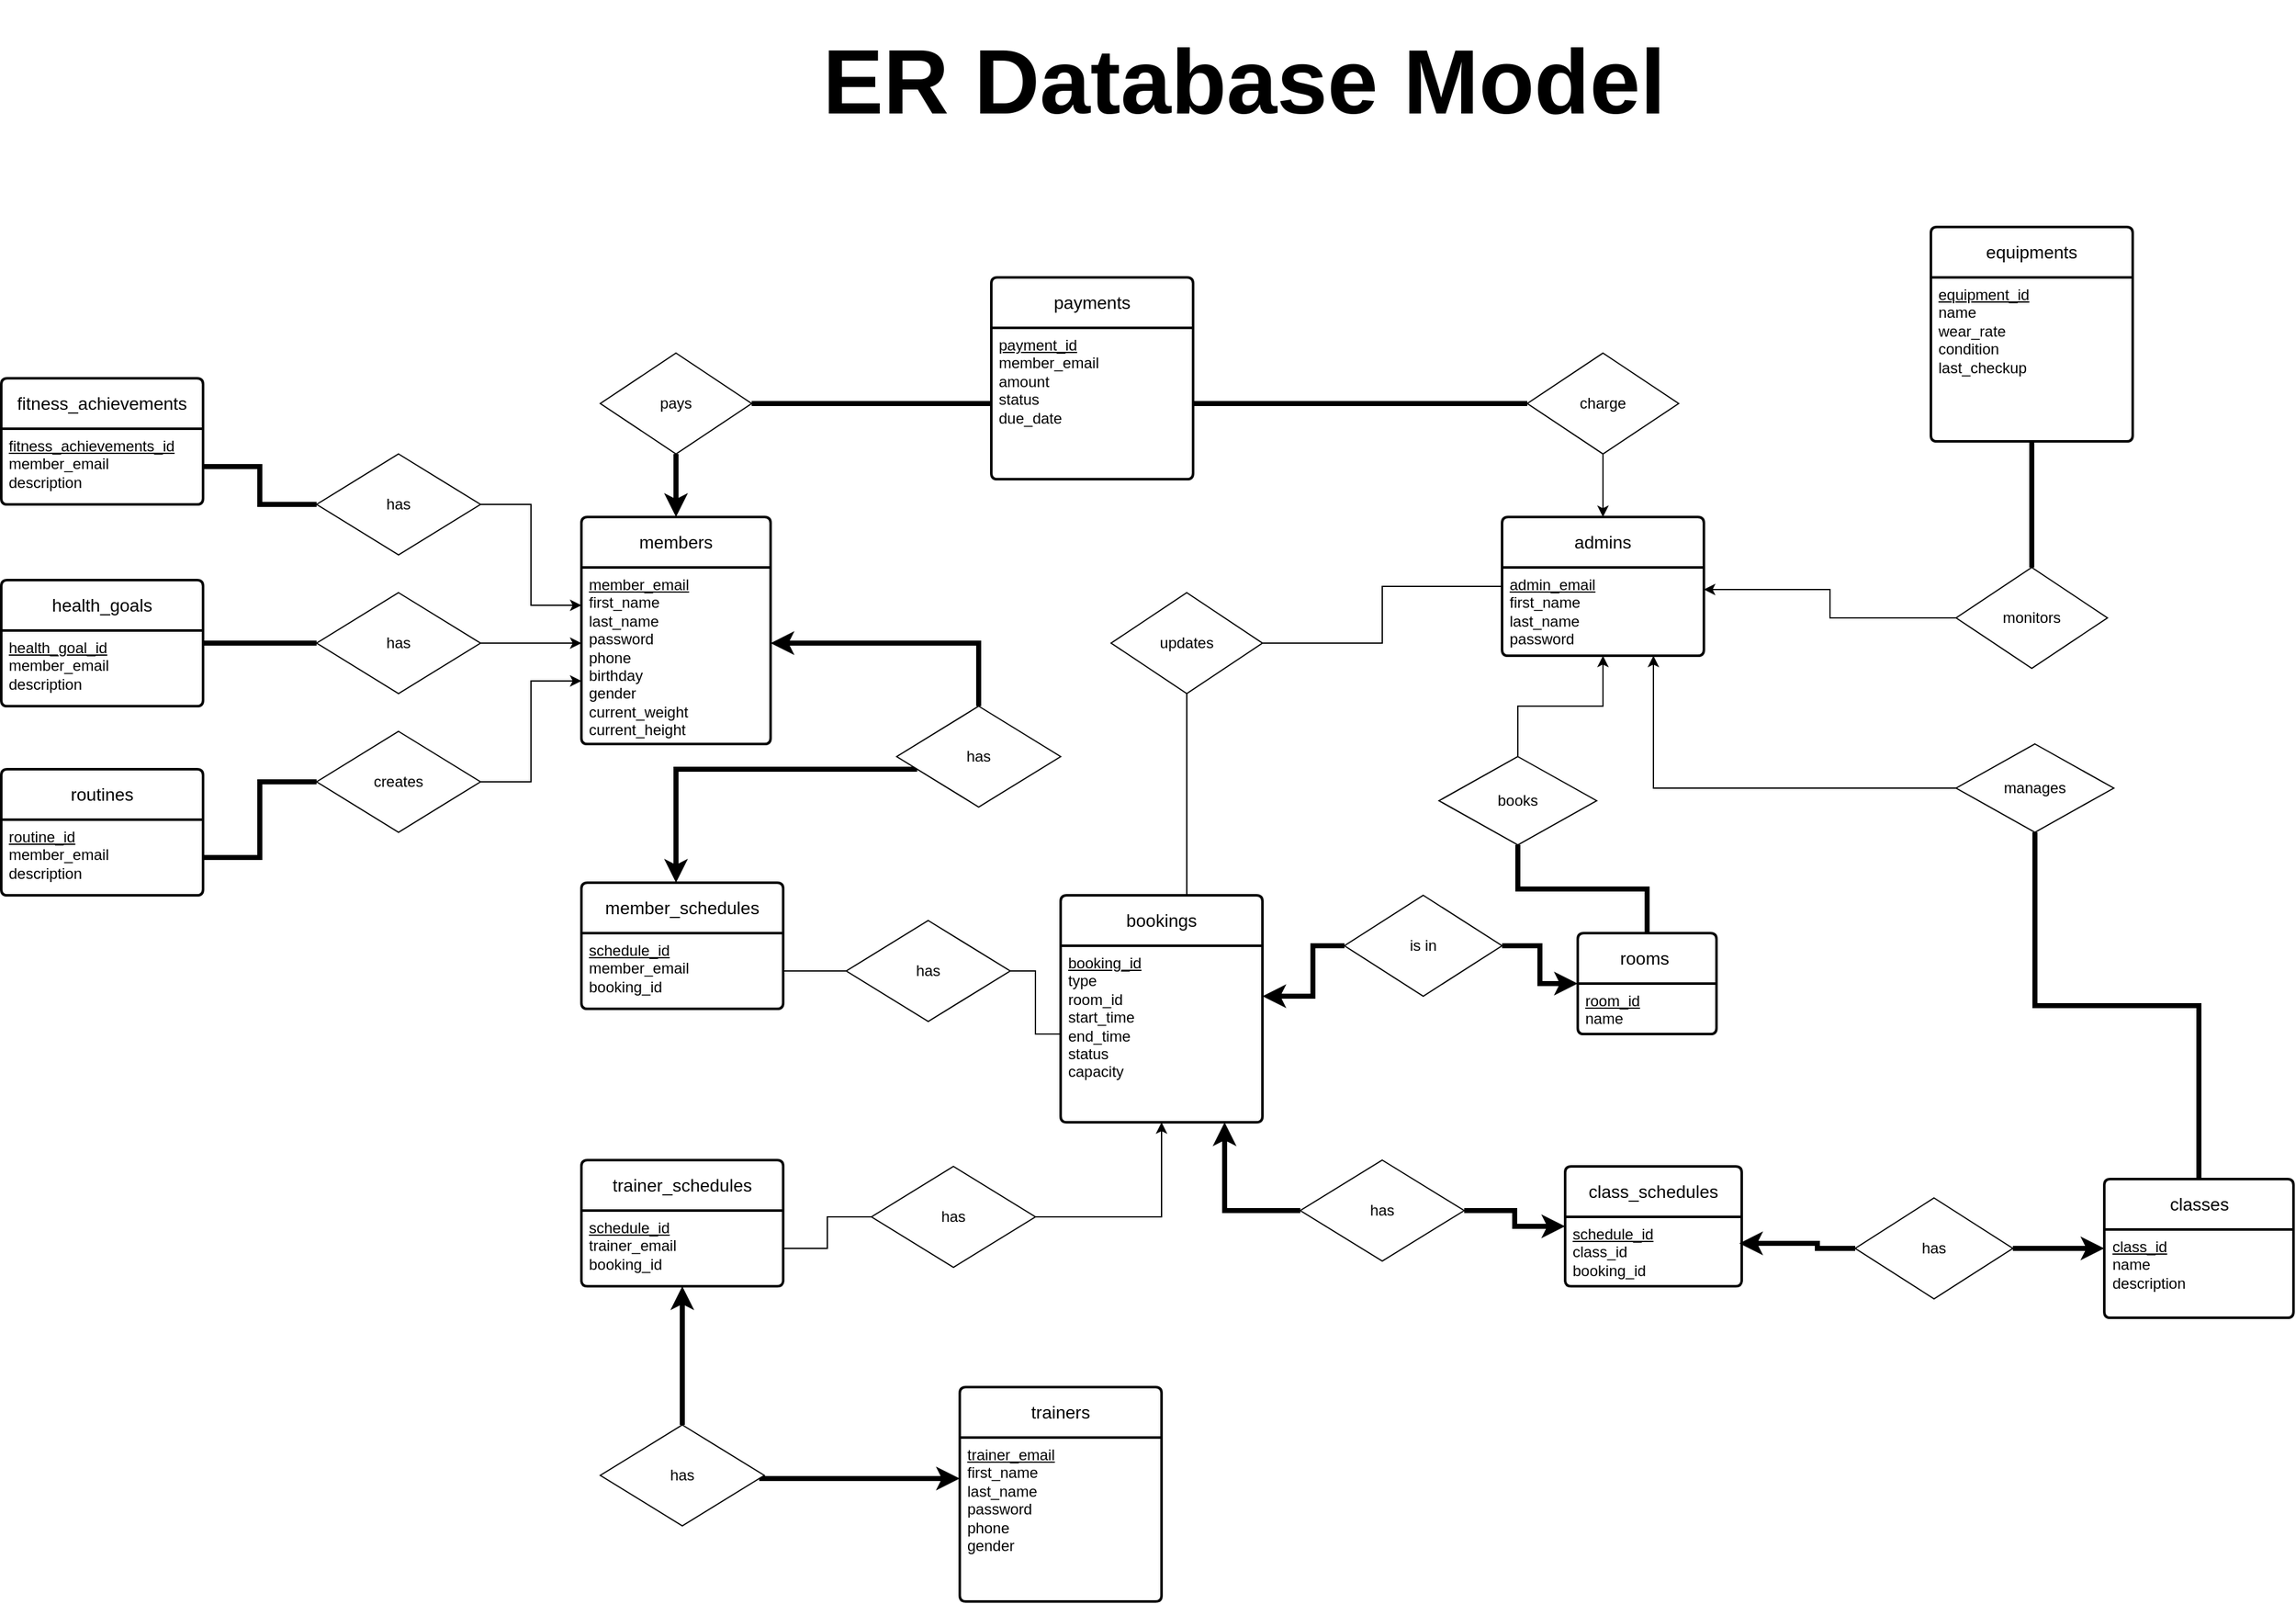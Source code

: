 <mxfile version="24.1.0" type="device" pages="2">
  <diagram name="uml" id="4G7bXzPP9IaNKN-uvetp">
    <mxGraphModel dx="3674" dy="1707" grid="1" gridSize="10" guides="1" tooltips="1" connect="1" arrows="1" fold="1" page="0" pageScale="1" pageWidth="827" pageHeight="1169" math="0" shadow="0">
      <root>
        <mxCell id="0" />
        <mxCell id="1" parent="0" />
        <mxCell id="kGv3nj2VXKhPonacH8l7-1" value="members" style="swimlane;childLayout=stackLayout;horizontal=1;startSize=40;horizontalStack=0;rounded=1;fontSize=14;fontStyle=0;strokeWidth=2;resizeParent=0;resizeLast=1;shadow=0;dashed=0;align=center;arcSize=4;whiteSpace=wrap;html=1;" parent="1" vertex="1">
          <mxGeometry x="-920" y="-50" width="150" height="180" as="geometry" />
        </mxCell>
        <mxCell id="kGv3nj2VXKhPonacH8l7-2" value="&lt;u&gt;member_email&lt;/u&gt;&lt;br&gt;&lt;div&gt;&lt;div&gt;&lt;div&gt;&lt;div&gt;&lt;/div&gt;&lt;/div&gt;&lt;/div&gt;&lt;div&gt;first_name&lt;/div&gt;&lt;div&gt;last_name&lt;/div&gt;&lt;div&gt;&lt;div&gt;password&lt;br&gt;&lt;div&gt;&lt;div&gt;&lt;span style=&quot;background-color: initial;&quot;&gt;phone&lt;/span&gt;&lt;br&gt;&lt;/div&gt;&lt;div&gt;birthday&lt;/div&gt;&lt;div&gt;gender&lt;/div&gt;&lt;div&gt;current_weight&lt;/div&gt;&lt;div&gt;current_height&lt;/div&gt;&lt;div&gt;&lt;br&gt;&lt;/div&gt;&lt;div&gt;&lt;br&gt;&lt;/div&gt;&lt;/div&gt;&lt;/div&gt;&lt;/div&gt;&lt;div&gt;&lt;br&gt;&lt;/div&gt;&lt;div&gt;&lt;br&gt;&lt;/div&gt;&lt;div&gt;&lt;br&gt;&lt;/div&gt;&lt;/div&gt;" style="align=left;strokeColor=none;fillColor=none;spacingLeft=4;fontSize=12;verticalAlign=top;resizable=0;rotatable=0;part=1;html=1;" parent="kGv3nj2VXKhPonacH8l7-1" vertex="1">
          <mxGeometry y="40" width="150" height="120" as="geometry" />
        </mxCell>
        <mxCell id="OYMvCbrC9KAhCQ8MRdoG-51" value="&lt;div&gt;&lt;div&gt;&lt;div&gt;&lt;br&gt;&lt;/div&gt;&lt;/div&gt;&lt;/div&gt;" style="align=left;strokeColor=none;fillColor=none;spacingLeft=4;fontSize=12;verticalAlign=top;resizable=0;rotatable=0;part=1;html=1;" parent="kGv3nj2VXKhPonacH8l7-1" vertex="1">
          <mxGeometry y="160" width="150" height="20" as="geometry" />
        </mxCell>
        <mxCell id="OYMvCbrC9KAhCQ8MRdoG-3" style="edgeStyle=orthogonalEdgeStyle;rounded=0;orthogonalLoop=1;jettySize=auto;html=1;exitX=0.5;exitY=1;exitDx=0;exitDy=0;" parent="kGv3nj2VXKhPonacH8l7-1" source="kGv3nj2VXKhPonacH8l7-2" target="kGv3nj2VXKhPonacH8l7-2" edge="1">
          <mxGeometry relative="1" as="geometry" />
        </mxCell>
        <mxCell id="OYMvCbrC9KAhCQ8MRdoG-1" value="trainers" style="swimlane;childLayout=stackLayout;horizontal=1;startSize=40;horizontalStack=0;rounded=1;fontSize=14;fontStyle=0;strokeWidth=2;resizeParent=0;resizeLast=1;shadow=0;align=center;arcSize=4;whiteSpace=wrap;html=1;" parent="1" vertex="1">
          <mxGeometry x="-620" y="640" width="160" height="170" as="geometry" />
        </mxCell>
        <mxCell id="OYMvCbrC9KAhCQ8MRdoG-2" value="&lt;div&gt;&lt;div&gt;&lt;u&gt;trainer_email&lt;/u&gt;&lt;/div&gt;&lt;div&gt;first_name&lt;/div&gt;&lt;div&gt;last_name&lt;/div&gt;&lt;div&gt;password&lt;/div&gt;&lt;div&gt;phone&lt;/div&gt;&lt;div&gt;gender&lt;/div&gt;&lt;div&gt;&lt;br&gt;&lt;/div&gt;&lt;div&gt;&lt;br&gt;&lt;/div&gt;&lt;/div&gt;" style="align=left;strokeColor=none;fillColor=none;spacingLeft=4;fontSize=12;verticalAlign=top;resizable=0;rotatable=0;part=1;html=1;" parent="OYMvCbrC9KAhCQ8MRdoG-1" vertex="1">
          <mxGeometry y="40" width="160" height="130" as="geometry" />
        </mxCell>
        <mxCell id="OYMvCbrC9KAhCQ8MRdoG-5" value="admins" style="swimlane;childLayout=stackLayout;horizontal=1;startSize=40;horizontalStack=0;rounded=1;fontSize=14;fontStyle=0;strokeWidth=2;resizeParent=0;resizeLast=1;shadow=0;dashed=0;align=center;arcSize=4;whiteSpace=wrap;html=1;" parent="1" vertex="1">
          <mxGeometry x="-190" y="-50" width="160" height="110" as="geometry" />
        </mxCell>
        <mxCell id="OYMvCbrC9KAhCQ8MRdoG-6" value="&lt;u&gt;admin_email&lt;/u&gt;&lt;br&gt;&lt;div&gt;&lt;div&gt;first_name&lt;/div&gt;&lt;div&gt;last_name&lt;/div&gt;&lt;div&gt;password&lt;/div&gt;&lt;div&gt;&lt;br&gt;&lt;/div&gt;&lt;div&gt;&lt;br&gt;&lt;/div&gt;&lt;div&gt;&lt;br&gt;&lt;/div&gt;&lt;div&gt;&lt;br&gt;&lt;/div&gt;&lt;/div&gt;" style="align=left;strokeColor=none;fillColor=none;spacingLeft=4;fontSize=12;verticalAlign=top;resizable=0;rotatable=0;part=1;html=1;" parent="OYMvCbrC9KAhCQ8MRdoG-5" vertex="1">
          <mxGeometry y="40" width="160" height="70" as="geometry" />
        </mxCell>
        <mxCell id="OYMvCbrC9KAhCQ8MRdoG-7" value="health_goals" style="swimlane;childLayout=stackLayout;horizontal=1;startSize=40;horizontalStack=0;rounded=1;fontSize=14;fontStyle=0;strokeWidth=2;resizeParent=0;resizeLast=1;shadow=0;dashed=0;align=center;arcSize=4;whiteSpace=wrap;html=1;" parent="1" vertex="1">
          <mxGeometry x="-1380" width="160" height="100" as="geometry" />
        </mxCell>
        <mxCell id="OYMvCbrC9KAhCQ8MRdoG-8" value="&lt;div&gt;&lt;u&gt;health_goal_id&lt;/u&gt;&lt;/div&gt;&lt;div&gt;member_email&lt;/div&gt;&lt;div&gt;&lt;span style=&quot;background-color: initial;&quot;&gt;description&lt;/span&gt;&lt;/div&gt;&lt;div&gt;&lt;br&gt;&lt;/div&gt;" style="align=left;strokeColor=none;fillColor=none;spacingLeft=4;fontSize=12;verticalAlign=top;resizable=0;rotatable=0;part=1;html=1;" parent="OYMvCbrC9KAhCQ8MRdoG-7" vertex="1">
          <mxGeometry y="40" width="160" height="60" as="geometry" />
        </mxCell>
        <mxCell id="OYMvCbrC9KAhCQ8MRdoG-9" style="edgeStyle=orthogonalEdgeStyle;rounded=0;orthogonalLoop=1;jettySize=auto;html=1;exitX=0.5;exitY=1;exitDx=0;exitDy=0;" parent="OYMvCbrC9KAhCQ8MRdoG-7" source="OYMvCbrC9KAhCQ8MRdoG-8" target="OYMvCbrC9KAhCQ8MRdoG-8" edge="1">
          <mxGeometry relative="1" as="geometry" />
        </mxCell>
        <mxCell id="OYMvCbrC9KAhCQ8MRdoG-13" value="member_schedules" style="swimlane;childLayout=stackLayout;horizontal=1;startSize=40;horizontalStack=0;rounded=1;fontSize=14;fontStyle=0;strokeWidth=2;resizeParent=0;resizeLast=1;shadow=0;dashed=0;align=center;arcSize=4;whiteSpace=wrap;html=1;" parent="1" vertex="1">
          <mxGeometry x="-920" y="240" width="160" height="100" as="geometry" />
        </mxCell>
        <mxCell id="OYMvCbrC9KAhCQ8MRdoG-14" value="&lt;u&gt;schedule_id&lt;/u&gt;&lt;div&gt;member_email&lt;br&gt;&lt;div&gt;booking_id&lt;/div&gt;&lt;div&gt;&lt;u&gt;&lt;br&gt;&lt;/u&gt;&lt;/div&gt;&lt;div&gt;&lt;u&gt;&lt;br&gt;&lt;/u&gt;&lt;/div&gt;&lt;/div&gt;" style="align=left;strokeColor=none;fillColor=none;spacingLeft=4;fontSize=12;verticalAlign=top;resizable=0;rotatable=0;part=1;html=1;" parent="OYMvCbrC9KAhCQ8MRdoG-13" vertex="1">
          <mxGeometry y="40" width="160" height="60" as="geometry" />
        </mxCell>
        <mxCell id="OYMvCbrC9KAhCQ8MRdoG-15" style="edgeStyle=orthogonalEdgeStyle;rounded=0;orthogonalLoop=1;jettySize=auto;html=1;exitX=0.5;exitY=1;exitDx=0;exitDy=0;" parent="OYMvCbrC9KAhCQ8MRdoG-13" source="OYMvCbrC9KAhCQ8MRdoG-14" target="OYMvCbrC9KAhCQ8MRdoG-14" edge="1">
          <mxGeometry relative="1" as="geometry" />
        </mxCell>
        <mxCell id="OYMvCbrC9KAhCQ8MRdoG-20" value="classes" style="swimlane;childLayout=stackLayout;horizontal=1;startSize=40;horizontalStack=0;rounded=1;fontSize=14;fontStyle=0;strokeWidth=2;resizeParent=0;resizeLast=1;shadow=0;dashed=0;align=center;arcSize=4;whiteSpace=wrap;html=1;" parent="1" vertex="1">
          <mxGeometry x="287.5" y="475" width="150" height="110" as="geometry" />
        </mxCell>
        <mxCell id="OYMvCbrC9KAhCQ8MRdoG-21" value="&lt;div&gt;&lt;u&gt;class_id&lt;/u&gt;&lt;/div&gt;&lt;div&gt;name&lt;/div&gt;&lt;div&gt;description&lt;/div&gt;" style="align=left;strokeColor=none;fillColor=none;spacingLeft=4;fontSize=12;verticalAlign=top;resizable=0;rotatable=0;part=1;html=1;" parent="OYMvCbrC9KAhCQ8MRdoG-20" vertex="1">
          <mxGeometry y="40" width="150" height="70" as="geometry" />
        </mxCell>
        <mxCell id="OYMvCbrC9KAhCQ8MRdoG-22" style="edgeStyle=orthogonalEdgeStyle;rounded=0;orthogonalLoop=1;jettySize=auto;html=1;exitX=0.5;exitY=1;exitDx=0;exitDy=0;" parent="OYMvCbrC9KAhCQ8MRdoG-20" source="OYMvCbrC9KAhCQ8MRdoG-21" target="OYMvCbrC9KAhCQ8MRdoG-21" edge="1">
          <mxGeometry relative="1" as="geometry" />
        </mxCell>
        <mxCell id="OYMvCbrC9KAhCQ8MRdoG-155" style="edgeStyle=orthogonalEdgeStyle;rounded=0;orthogonalLoop=1;jettySize=auto;html=1;entryX=0.5;entryY=1;entryDx=0;entryDy=0;endArrow=none;endFill=0;" parent="1" source="MQTg_DrrZjfdQlE8PDyM-27" target="OYMvCbrC9KAhCQ8MRdoG-66" edge="1">
          <mxGeometry relative="1" as="geometry">
            <mxPoint x="-490" y="430" as="sourcePoint" />
            <Array as="points">
              <mxPoint x="-490" y="320" />
              <mxPoint x="-420" y="320" />
            </Array>
          </mxGeometry>
        </mxCell>
        <mxCell id="OYMvCbrC9KAhCQ8MRdoG-55" value="equipments" style="swimlane;childLayout=stackLayout;horizontal=1;startSize=40;horizontalStack=0;rounded=1;fontSize=14;fontStyle=0;strokeWidth=2;resizeParent=0;resizeLast=1;shadow=0;dashed=0;align=center;arcSize=4;whiteSpace=wrap;html=1;" parent="1" vertex="1">
          <mxGeometry x="150" y="-280" width="160" height="170" as="geometry" />
        </mxCell>
        <mxCell id="OYMvCbrC9KAhCQ8MRdoG-56" value="&lt;div&gt;&lt;div&gt;&lt;u&gt;equipment_id&lt;/u&gt;&lt;/div&gt;&lt;/div&gt;&lt;div&gt;name&lt;/div&gt;&lt;div&gt;wear_rate&lt;/div&gt;&lt;div&gt;condition&lt;/div&gt;&lt;div&gt;last_checkup&amp;nbsp;&lt;/div&gt;" style="align=left;strokeColor=none;fillColor=none;spacingLeft=4;fontSize=12;verticalAlign=top;resizable=0;rotatable=0;part=1;html=1;" parent="OYMvCbrC9KAhCQ8MRdoG-55" vertex="1">
          <mxGeometry y="40" width="160" height="130" as="geometry" />
        </mxCell>
        <mxCell id="OYMvCbrC9KAhCQ8MRdoG-157" style="edgeStyle=orthogonalEdgeStyle;rounded=0;orthogonalLoop=1;jettySize=auto;html=1;strokeWidth=1;endArrow=none;endFill=0;" parent="1" source="OYMvCbrC9KAhCQ8MRdoG-66" target="OYMvCbrC9KAhCQ8MRdoG-5" edge="1">
          <mxGeometry relative="1" as="geometry">
            <Array as="points" />
          </mxGeometry>
        </mxCell>
        <mxCell id="OYMvCbrC9KAhCQ8MRdoG-66" value="updates" style="rhombus;whiteSpace=wrap;html=1;" parent="1" vertex="1">
          <mxGeometry x="-500" y="10" width="120" height="80" as="geometry" />
        </mxCell>
        <mxCell id="OYMvCbrC9KAhCQ8MRdoG-72" value="payments" style="swimlane;childLayout=stackLayout;horizontal=1;startSize=40;horizontalStack=0;rounded=1;fontSize=14;fontStyle=0;strokeWidth=2;resizeParent=0;resizeLast=1;shadow=0;dashed=0;align=center;arcSize=4;whiteSpace=wrap;html=1;" parent="1" vertex="1">
          <mxGeometry x="-595" y="-240" width="160" height="160" as="geometry" />
        </mxCell>
        <mxCell id="OYMvCbrC9KAhCQ8MRdoG-73" value="&lt;div&gt;&lt;u&gt;payment_id&lt;/u&gt;&lt;/div&gt;member_email&lt;br&gt;&lt;div&gt;amount&lt;/div&gt;&lt;div&gt;status&lt;/div&gt;&lt;div&gt;due_date&lt;/div&gt;" style="align=left;strokeColor=none;fillColor=none;spacingLeft=4;fontSize=12;verticalAlign=top;resizable=0;rotatable=0;part=1;html=1;" parent="OYMvCbrC9KAhCQ8MRdoG-72" vertex="1">
          <mxGeometry y="40" width="160" height="120" as="geometry" />
        </mxCell>
        <mxCell id="OYMvCbrC9KAhCQ8MRdoG-74" style="edgeStyle=orthogonalEdgeStyle;rounded=0;orthogonalLoop=1;jettySize=auto;html=1;exitX=0.5;exitY=1;exitDx=0;exitDy=0;" parent="OYMvCbrC9KAhCQ8MRdoG-72" source="OYMvCbrC9KAhCQ8MRdoG-73" target="OYMvCbrC9KAhCQ8MRdoG-73" edge="1">
          <mxGeometry relative="1" as="geometry" />
        </mxCell>
        <mxCell id="OYMvCbrC9KAhCQ8MRdoG-76" value="trainer_schedules" style="swimlane;childLayout=stackLayout;horizontal=1;startSize=40;horizontalStack=0;rounded=1;fontSize=14;fontStyle=0;strokeWidth=2;resizeParent=0;resizeLast=1;shadow=0;dashed=0;align=center;arcSize=4;whiteSpace=wrap;html=1;" parent="1" vertex="1">
          <mxGeometry x="-920" y="460" width="160" height="100" as="geometry" />
        </mxCell>
        <mxCell id="OYMvCbrC9KAhCQ8MRdoG-77" value="&lt;u&gt;schedule_id&lt;/u&gt;&lt;div&gt;trainer_email&lt;/div&gt;&lt;div&gt;booking_id&lt;/div&gt;" style="align=left;strokeColor=none;fillColor=none;spacingLeft=4;fontSize=12;verticalAlign=top;resizable=0;rotatable=0;part=1;html=1;" parent="OYMvCbrC9KAhCQ8MRdoG-76" vertex="1">
          <mxGeometry y="40" width="160" height="60" as="geometry" />
        </mxCell>
        <mxCell id="OYMvCbrC9KAhCQ8MRdoG-89" value="has" style="rhombus;whiteSpace=wrap;html=1;" parent="1" vertex="1">
          <mxGeometry x="90" y="490" width="125" height="80" as="geometry" />
        </mxCell>
        <mxCell id="OYMvCbrC9KAhCQ8MRdoG-131" style="edgeStyle=orthogonalEdgeStyle;rounded=0;orthogonalLoop=1;jettySize=auto;html=1;entryX=0;entryY=0.5;entryDx=0;entryDy=0;endArrow=none;endFill=0;strokeWidth=4;" parent="1" source="OYMvCbrC9KAhCQ8MRdoG-128" target="OYMvCbrC9KAhCQ8MRdoG-73" edge="1">
          <mxGeometry relative="1" as="geometry" />
        </mxCell>
        <mxCell id="4gA1SHfOzDyLT0qvK0J2-3" style="edgeStyle=orthogonalEdgeStyle;rounded=0;orthogonalLoop=1;jettySize=auto;html=1;entryX=0.5;entryY=0;entryDx=0;entryDy=0;strokeWidth=4;" edge="1" parent="1" source="OYMvCbrC9KAhCQ8MRdoG-128" target="kGv3nj2VXKhPonacH8l7-1">
          <mxGeometry relative="1" as="geometry" />
        </mxCell>
        <mxCell id="OYMvCbrC9KAhCQ8MRdoG-128" value="pays" style="rhombus;whiteSpace=wrap;html=1;" parent="1" vertex="1">
          <mxGeometry x="-905" y="-180" width="120" height="80" as="geometry" />
        </mxCell>
        <mxCell id="4gA1SHfOzDyLT0qvK0J2-4" style="edgeStyle=orthogonalEdgeStyle;rounded=0;orthogonalLoop=1;jettySize=auto;html=1;entryX=0.5;entryY=0;entryDx=0;entryDy=0;" edge="1" parent="1" source="OYMvCbrC9KAhCQ8MRdoG-132" target="OYMvCbrC9KAhCQ8MRdoG-5">
          <mxGeometry relative="1" as="geometry" />
        </mxCell>
        <mxCell id="OYMvCbrC9KAhCQ8MRdoG-132" value="charge" style="rhombus;whiteSpace=wrap;html=1;" parent="1" vertex="1">
          <mxGeometry x="-170" y="-180" width="120" height="80" as="geometry" />
        </mxCell>
        <mxCell id="OYMvCbrC9KAhCQ8MRdoG-133" style="edgeStyle=orthogonalEdgeStyle;rounded=0;orthogonalLoop=1;jettySize=auto;html=1;exitX=1;exitY=0.5;exitDx=0;exitDy=0;entryX=0;entryY=0.5;entryDx=0;entryDy=0;endArrow=none;endFill=0;strokeWidth=4;" parent="1" source="OYMvCbrC9KAhCQ8MRdoG-73" target="OYMvCbrC9KAhCQ8MRdoG-132" edge="1">
          <mxGeometry relative="1" as="geometry">
            <Array as="points">
              <mxPoint x="-250" y="-140" />
              <mxPoint x="-250" y="-140" />
            </Array>
          </mxGeometry>
        </mxCell>
        <mxCell id="OYMvCbrC9KAhCQ8MRdoG-138" style="edgeStyle=orthogonalEdgeStyle;rounded=0;orthogonalLoop=1;jettySize=auto;html=1;entryX=0.5;entryY=1;entryDx=0;entryDy=0;endArrow=none;endFill=0;strokeWidth=4;" parent="1" source="OYMvCbrC9KAhCQ8MRdoG-136" target="OYMvCbrC9KAhCQ8MRdoG-56" edge="1">
          <mxGeometry relative="1" as="geometry" />
        </mxCell>
        <mxCell id="4gA1SHfOzDyLT0qvK0J2-7" style="edgeStyle=orthogonalEdgeStyle;rounded=0;orthogonalLoop=1;jettySize=auto;html=1;exitX=0;exitY=0.5;exitDx=0;exitDy=0;entryX=1;entryY=0.25;entryDx=0;entryDy=0;" edge="1" parent="1" source="OYMvCbrC9KAhCQ8MRdoG-136" target="OYMvCbrC9KAhCQ8MRdoG-6">
          <mxGeometry relative="1" as="geometry" />
        </mxCell>
        <mxCell id="OYMvCbrC9KAhCQ8MRdoG-136" value="monitors" style="rhombus;whiteSpace=wrap;html=1;" parent="1" vertex="1">
          <mxGeometry x="170" y="-10" width="120" height="80" as="geometry" />
        </mxCell>
        <mxCell id="OYMvCbrC9KAhCQ8MRdoG-162" style="edgeStyle=orthogonalEdgeStyle;rounded=0;orthogonalLoop=1;jettySize=auto;html=1;entryX=0.5;entryY=0;entryDx=0;entryDy=0;endArrow=none;endFill=0;strokeWidth=4;" parent="1" source="OYMvCbrC9KAhCQ8MRdoG-160" target="OYMvCbrC9KAhCQ8MRdoG-20" edge="1">
          <mxGeometry relative="1" as="geometry" />
        </mxCell>
        <mxCell id="4gA1SHfOzDyLT0qvK0J2-6" style="edgeStyle=orthogonalEdgeStyle;rounded=0;orthogonalLoop=1;jettySize=auto;html=1;exitX=0;exitY=0.5;exitDx=0;exitDy=0;entryX=0.75;entryY=1;entryDx=0;entryDy=0;" edge="1" parent="1" source="OYMvCbrC9KAhCQ8MRdoG-160" target="OYMvCbrC9KAhCQ8MRdoG-6">
          <mxGeometry relative="1" as="geometry" />
        </mxCell>
        <mxCell id="OYMvCbrC9KAhCQ8MRdoG-160" value="manages" style="rhombus;whiteSpace=wrap;html=1;" parent="1" vertex="1">
          <mxGeometry x="170" y="130" width="125" height="70" as="geometry" />
        </mxCell>
        <mxCell id="OYMvCbrC9KAhCQ8MRdoG-164" style="edgeStyle=orthogonalEdgeStyle;rounded=0;orthogonalLoop=1;jettySize=auto;html=1;exitX=1;exitY=0.5;exitDx=0;exitDy=0;strokeWidth=4;" parent="1" source="OYMvCbrC9KAhCQ8MRdoG-89" target="OYMvCbrC9KAhCQ8MRdoG-20" edge="1">
          <mxGeometry relative="1" as="geometry">
            <Array as="points" />
          </mxGeometry>
        </mxCell>
        <mxCell id="VX4ggcvhtz2IHD30wVEg-1" style="edgeStyle=orthogonalEdgeStyle;rounded=0;orthogonalLoop=1;jettySize=auto;html=1;entryX=0;entryY=0.25;entryDx=0;entryDy=0;strokeWidth=4;" parent="1" source="OYMvCbrC9KAhCQ8MRdoG-165" target="OYMvCbrC9KAhCQ8MRdoG-2" edge="1">
          <mxGeometry relative="1" as="geometry">
            <Array as="points">
              <mxPoint x="-697" y="713" />
            </Array>
          </mxGeometry>
        </mxCell>
        <mxCell id="OYMvCbrC9KAhCQ8MRdoG-165" value="has" style="rhombus;whiteSpace=wrap;html=1;" parent="1" vertex="1">
          <mxGeometry x="-905" y="670" width="130" height="80" as="geometry" />
        </mxCell>
        <mxCell id="OYMvCbrC9KAhCQ8MRdoG-168" style="edgeStyle=orthogonalEdgeStyle;rounded=0;orthogonalLoop=1;jettySize=auto;html=1;strokeWidth=4;" parent="1" source="OYMvCbrC9KAhCQ8MRdoG-165" target="OYMvCbrC9KAhCQ8MRdoG-76" edge="1">
          <mxGeometry relative="1" as="geometry" />
        </mxCell>
        <mxCell id="OYMvCbrC9KAhCQ8MRdoG-172" style="edgeStyle=orthogonalEdgeStyle;rounded=0;orthogonalLoop=1;jettySize=auto;html=1;strokeWidth=4;" parent="1" source="OYMvCbrC9KAhCQ8MRdoG-171" target="kGv3nj2VXKhPonacH8l7-1" edge="1">
          <mxGeometry relative="1" as="geometry">
            <Array as="points">
              <mxPoint x="-740" y="50" />
              <mxPoint x="-740" y="50" />
            </Array>
          </mxGeometry>
        </mxCell>
        <mxCell id="OYMvCbrC9KAhCQ8MRdoG-173" style="edgeStyle=orthogonalEdgeStyle;rounded=0;orthogonalLoop=1;jettySize=auto;html=1;strokeWidth=4;" parent="1" source="OYMvCbrC9KAhCQ8MRdoG-171" target="OYMvCbrC9KAhCQ8MRdoG-13" edge="1">
          <mxGeometry relative="1" as="geometry">
            <Array as="points">
              <mxPoint x="-845" y="150" />
            </Array>
          </mxGeometry>
        </mxCell>
        <mxCell id="OYMvCbrC9KAhCQ8MRdoG-171" value="has" style="rhombus;whiteSpace=wrap;html=1;" parent="1" vertex="1">
          <mxGeometry x="-670" y="100" width="130" height="80" as="geometry" />
        </mxCell>
        <mxCell id="OYMvCbrC9KAhCQ8MRdoG-183" style="edgeStyle=orthogonalEdgeStyle;rounded=0;orthogonalLoop=1;jettySize=auto;html=1;entryX=0;entryY=0.5;entryDx=0;entryDy=0;strokeWidth=1;endArrow=classic;endFill=1;" parent="1" source="OYMvCbrC9KAhCQ8MRdoG-182" target="kGv3nj2VXKhPonacH8l7-2" edge="1">
          <mxGeometry relative="1" as="geometry" />
        </mxCell>
        <mxCell id="OYMvCbrC9KAhCQ8MRdoG-185" style="edgeStyle=orthogonalEdgeStyle;rounded=0;orthogonalLoop=1;jettySize=auto;html=1;entryX=1;entryY=0.5;entryDx=0;entryDy=0;strokeWidth=4;endArrow=none;endFill=0;" parent="1" source="OYMvCbrC9KAhCQ8MRdoG-182" target="OYMvCbrC9KAhCQ8MRdoG-7" edge="1">
          <mxGeometry relative="1" as="geometry" />
        </mxCell>
        <mxCell id="OYMvCbrC9KAhCQ8MRdoG-182" value="has" style="rhombus;whiteSpace=wrap;html=1;" parent="1" vertex="1">
          <mxGeometry x="-1130" y="10" width="130" height="80" as="geometry" />
        </mxCell>
        <mxCell id="OYMvCbrC9KAhCQ8MRdoG-186" value="routines" style="swimlane;childLayout=stackLayout;horizontal=1;startSize=40;horizontalStack=0;rounded=1;fontSize=14;fontStyle=0;strokeWidth=2;resizeParent=0;resizeLast=1;shadow=0;dashed=0;align=center;arcSize=4;whiteSpace=wrap;html=1;" parent="1" vertex="1">
          <mxGeometry x="-1380" y="150" width="160" height="100" as="geometry" />
        </mxCell>
        <mxCell id="OYMvCbrC9KAhCQ8MRdoG-187" value="&lt;div&gt;&lt;u&gt;routine_id&lt;/u&gt;&lt;/div&gt;&lt;div&gt;member_email&lt;span style=&quot;background-color: initial;&quot;&gt;&lt;br&gt;&lt;/span&gt;&lt;/div&gt;&lt;div&gt;&lt;span style=&quot;background-color: initial;&quot;&gt;description&lt;/span&gt;&lt;br&gt;&lt;/div&gt;" style="align=left;strokeColor=none;fillColor=none;spacingLeft=4;fontSize=12;verticalAlign=top;resizable=0;rotatable=0;part=1;html=1;" parent="OYMvCbrC9KAhCQ8MRdoG-186" vertex="1">
          <mxGeometry y="40" width="160" height="60" as="geometry" />
        </mxCell>
        <mxCell id="OYMvCbrC9KAhCQ8MRdoG-188" style="edgeStyle=orthogonalEdgeStyle;rounded=0;orthogonalLoop=1;jettySize=auto;html=1;exitX=0.5;exitY=1;exitDx=0;exitDy=0;" parent="OYMvCbrC9KAhCQ8MRdoG-186" source="OYMvCbrC9KAhCQ8MRdoG-187" target="OYMvCbrC9KAhCQ8MRdoG-187" edge="1">
          <mxGeometry relative="1" as="geometry" />
        </mxCell>
        <mxCell id="OYMvCbrC9KAhCQ8MRdoG-191" style="edgeStyle=orthogonalEdgeStyle;rounded=0;orthogonalLoop=1;jettySize=auto;html=1;exitX=0;exitY=0.5;exitDx=0;exitDy=0;entryX=1;entryY=0.5;entryDx=0;entryDy=0;strokeWidth=4;endArrow=none;endFill=0;" parent="1" source="OYMvCbrC9KAhCQ8MRdoG-189" target="OYMvCbrC9KAhCQ8MRdoG-187" edge="1">
          <mxGeometry relative="1" as="geometry" />
        </mxCell>
        <mxCell id="uuetonhY4dfNizBhoSQc-10" style="edgeStyle=orthogonalEdgeStyle;rounded=0;orthogonalLoop=1;jettySize=auto;html=1;exitX=1;exitY=0.5;exitDx=0;exitDy=0;entryX=0;entryY=0.75;entryDx=0;entryDy=0;" edge="1" parent="1" source="OYMvCbrC9KAhCQ8MRdoG-189" target="kGv3nj2VXKhPonacH8l7-2">
          <mxGeometry relative="1" as="geometry" />
        </mxCell>
        <mxCell id="OYMvCbrC9KAhCQ8MRdoG-189" value="creates" style="rhombus;whiteSpace=wrap;html=1;" parent="1" vertex="1">
          <mxGeometry x="-1130" y="120" width="130" height="80" as="geometry" />
        </mxCell>
        <mxCell id="VX4ggcvhtz2IHD30wVEg-6" value="rooms&amp;nbsp;" style="swimlane;childLayout=stackLayout;horizontal=1;startSize=40;horizontalStack=0;rounded=1;fontSize=14;fontStyle=0;strokeWidth=2;resizeParent=0;resizeLast=1;shadow=0;dashed=0;align=center;arcSize=4;whiteSpace=wrap;html=1;" parent="1" vertex="1">
          <mxGeometry x="-130" y="280" width="110" height="80" as="geometry" />
        </mxCell>
        <mxCell id="VX4ggcvhtz2IHD30wVEg-7" value="&lt;div&gt;&lt;u&gt;room_id&lt;/u&gt;&lt;/div&gt;&lt;div&gt;name&lt;/div&gt;" style="align=left;strokeColor=none;fillColor=none;spacingLeft=4;fontSize=12;verticalAlign=top;resizable=0;rotatable=0;part=1;html=1;" parent="VX4ggcvhtz2IHD30wVEg-6" vertex="1">
          <mxGeometry y="40" width="110" height="40" as="geometry" />
        </mxCell>
        <mxCell id="VX4ggcvhtz2IHD30wVEg-8" style="edgeStyle=orthogonalEdgeStyle;rounded=0;orthogonalLoop=1;jettySize=auto;html=1;exitX=0.5;exitY=1;exitDx=0;exitDy=0;" parent="VX4ggcvhtz2IHD30wVEg-6" source="VX4ggcvhtz2IHD30wVEg-7" target="VX4ggcvhtz2IHD30wVEg-7" edge="1">
          <mxGeometry relative="1" as="geometry" />
        </mxCell>
        <mxCell id="VX4ggcvhtz2IHD30wVEg-13" style="edgeStyle=orthogonalEdgeStyle;rounded=0;orthogonalLoop=1;jettySize=auto;html=1;endArrow=none;endFill=0;strokeWidth=4;" parent="1" source="VX4ggcvhtz2IHD30wVEg-9" target="VX4ggcvhtz2IHD30wVEg-6" edge="1">
          <mxGeometry relative="1" as="geometry" />
        </mxCell>
        <mxCell id="4gA1SHfOzDyLT0qvK0J2-5" style="edgeStyle=orthogonalEdgeStyle;rounded=0;orthogonalLoop=1;jettySize=auto;html=1;exitX=0.5;exitY=0;exitDx=0;exitDy=0;entryX=0.5;entryY=1;entryDx=0;entryDy=0;" edge="1" parent="1" source="VX4ggcvhtz2IHD30wVEg-9" target="OYMvCbrC9KAhCQ8MRdoG-6">
          <mxGeometry relative="1" as="geometry" />
        </mxCell>
        <mxCell id="VX4ggcvhtz2IHD30wVEg-9" value="books" style="rhombus;whiteSpace=wrap;html=1;" parent="1" vertex="1">
          <mxGeometry x="-240" y="140" width="125" height="70" as="geometry" />
        </mxCell>
        <mxCell id="MQTg_DrrZjfdQlE8PDyM-27" value="bookings" style="swimlane;childLayout=stackLayout;horizontal=1;startSize=40;horizontalStack=0;rounded=1;fontSize=14;fontStyle=0;strokeWidth=2;resizeParent=0;resizeLast=1;shadow=0;dashed=0;align=center;arcSize=4;whiteSpace=wrap;html=1;" parent="1" vertex="1">
          <mxGeometry x="-540" y="250" width="160" height="180" as="geometry" />
        </mxCell>
        <mxCell id="MQTg_DrrZjfdQlE8PDyM-28" value="&lt;div&gt;&lt;u&gt;booking_id&lt;/u&gt;&lt;/div&gt;&lt;div&gt;type&lt;/div&gt;&lt;div&gt;room_id&lt;/div&gt;&lt;div&gt;start_time&lt;/div&gt;&lt;div&gt;end_time&lt;/div&gt;&lt;div&gt;&lt;span style=&quot;background-color: initial;&quot;&gt;status&lt;/span&gt;&lt;/div&gt;&lt;div&gt;capacity&lt;/div&gt;" style="align=left;strokeColor=none;fillColor=none;spacingLeft=4;fontSize=12;verticalAlign=top;resizable=0;rotatable=0;part=1;html=1;" parent="MQTg_DrrZjfdQlE8PDyM-27" vertex="1">
          <mxGeometry y="40" width="160" height="140" as="geometry" />
        </mxCell>
        <mxCell id="MQTg_DrrZjfdQlE8PDyM-29" style="edgeStyle=orthogonalEdgeStyle;rounded=0;orthogonalLoop=1;jettySize=auto;html=1;exitX=0.5;exitY=1;exitDx=0;exitDy=0;" parent="MQTg_DrrZjfdQlE8PDyM-27" source="MQTg_DrrZjfdQlE8PDyM-28" target="MQTg_DrrZjfdQlE8PDyM-28" edge="1">
          <mxGeometry relative="1" as="geometry" />
        </mxCell>
        <mxCell id="S9ZsBL9XNkuuEp8Thbzr-10" style="edgeStyle=orthogonalEdgeStyle;rounded=0;orthogonalLoop=1;jettySize=auto;html=1;strokeWidth=1;" parent="1" source="S9ZsBL9XNkuuEp8Thbzr-2" target="MQTg_DrrZjfdQlE8PDyM-27" edge="1">
          <mxGeometry relative="1" as="geometry" />
        </mxCell>
        <mxCell id="WRD90fRV6FW7m0vJ10Yf-1" style="edgeStyle=orthogonalEdgeStyle;rounded=0;orthogonalLoop=1;jettySize=auto;html=1;entryX=1;entryY=0.5;entryDx=0;entryDy=0;endArrow=none;endFill=0;" parent="1" source="S9ZsBL9XNkuuEp8Thbzr-2" target="OYMvCbrC9KAhCQ8MRdoG-77" edge="1">
          <mxGeometry relative="1" as="geometry" />
        </mxCell>
        <mxCell id="S9ZsBL9XNkuuEp8Thbzr-2" value="has" style="rhombus;whiteSpace=wrap;html=1;" parent="1" vertex="1">
          <mxGeometry x="-690" y="465" width="130" height="80" as="geometry" />
        </mxCell>
        <mxCell id="S9ZsBL9XNkuuEp8Thbzr-8" style="edgeStyle=orthogonalEdgeStyle;rounded=0;orthogonalLoop=1;jettySize=auto;html=1;endArrow=none;endFill=0;" parent="1" source="S9ZsBL9XNkuuEp8Thbzr-7" target="OYMvCbrC9KAhCQ8MRdoG-14" edge="1">
          <mxGeometry relative="1" as="geometry" />
        </mxCell>
        <mxCell id="S9ZsBL9XNkuuEp8Thbzr-9" style="edgeStyle=orthogonalEdgeStyle;rounded=0;orthogonalLoop=1;jettySize=auto;html=1;endArrow=none;endFill=0;" parent="1" source="S9ZsBL9XNkuuEp8Thbzr-7" target="MQTg_DrrZjfdQlE8PDyM-28" edge="1">
          <mxGeometry relative="1" as="geometry" />
        </mxCell>
        <mxCell id="S9ZsBL9XNkuuEp8Thbzr-7" value="has" style="rhombus;whiteSpace=wrap;html=1;" parent="1" vertex="1">
          <mxGeometry x="-710" y="270" width="130" height="80" as="geometry" />
        </mxCell>
        <mxCell id="S9ZsBL9XNkuuEp8Thbzr-17" style="edgeStyle=orthogonalEdgeStyle;rounded=0;orthogonalLoop=1;jettySize=auto;html=1;strokeWidth=4;" parent="1" source="S9ZsBL9XNkuuEp8Thbzr-15" target="MQTg_DrrZjfdQlE8PDyM-28" edge="1">
          <mxGeometry relative="1" as="geometry">
            <Array as="points">
              <mxPoint x="-340" y="290" />
              <mxPoint x="-340" y="330" />
            </Array>
          </mxGeometry>
        </mxCell>
        <mxCell id="S9ZsBL9XNkuuEp8Thbzr-19" style="edgeStyle=orthogonalEdgeStyle;rounded=0;orthogonalLoop=1;jettySize=auto;html=1;strokeWidth=4;" parent="1" source="S9ZsBL9XNkuuEp8Thbzr-15" target="VX4ggcvhtz2IHD30wVEg-6" edge="1">
          <mxGeometry relative="1" as="geometry" />
        </mxCell>
        <mxCell id="S9ZsBL9XNkuuEp8Thbzr-15" value="is in" style="rhombus;whiteSpace=wrap;html=1;" parent="1" vertex="1">
          <mxGeometry x="-315" y="250" width="125" height="80" as="geometry" />
        </mxCell>
        <mxCell id="S9ZsBL9XNkuuEp8Thbzr-22" value="class_schedules" style="swimlane;childLayout=stackLayout;horizontal=1;startSize=40;horizontalStack=0;rounded=1;fontSize=14;fontStyle=0;strokeWidth=2;resizeParent=0;resizeLast=1;shadow=0;dashed=0;align=center;arcSize=4;whiteSpace=wrap;html=1;" parent="1" vertex="1">
          <mxGeometry x="-140" y="465" width="140" height="95" as="geometry" />
        </mxCell>
        <mxCell id="S9ZsBL9XNkuuEp8Thbzr-23" value="&lt;u&gt;schedule_id&lt;/u&gt;&lt;div&gt;class_id&lt;/div&gt;&lt;div&gt;booking_id&lt;/div&gt;" style="align=left;strokeColor=none;fillColor=none;spacingLeft=4;fontSize=12;verticalAlign=top;resizable=0;rotatable=0;part=1;html=1;" parent="S9ZsBL9XNkuuEp8Thbzr-22" vertex="1">
          <mxGeometry y="40" width="140" height="55" as="geometry" />
        </mxCell>
        <mxCell id="S9ZsBL9XNkuuEp8Thbzr-25" style="edgeStyle=orthogonalEdgeStyle;rounded=0;orthogonalLoop=1;jettySize=auto;html=1;strokeWidth=4;" parent="1" source="S9ZsBL9XNkuuEp8Thbzr-24" target="S9ZsBL9XNkuuEp8Thbzr-22" edge="1">
          <mxGeometry relative="1" as="geometry" />
        </mxCell>
        <mxCell id="S9ZsBL9XNkuuEp8Thbzr-26" style="edgeStyle=orthogonalEdgeStyle;rounded=0;orthogonalLoop=1;jettySize=auto;html=1;strokeWidth=4;" parent="1" source="S9ZsBL9XNkuuEp8Thbzr-24" target="MQTg_DrrZjfdQlE8PDyM-27" edge="1">
          <mxGeometry relative="1" as="geometry">
            <Array as="points">
              <mxPoint x="-410" y="500" />
            </Array>
          </mxGeometry>
        </mxCell>
        <mxCell id="S9ZsBL9XNkuuEp8Thbzr-24" value="has" style="rhombus;whiteSpace=wrap;html=1;" parent="1" vertex="1">
          <mxGeometry x="-350" y="460" width="130" height="80" as="geometry" />
        </mxCell>
        <mxCell id="7ZFbY8axsAQLKhWE2cwg-1" value="&lt;h1&gt;&lt;font style=&quot;font-size: 72px;&quot;&gt;ER Database Model&amp;nbsp;&lt;/font&gt;&lt;/h1&gt;" style="text;html=1;align=center;verticalAlign=middle;resizable=0;points=[];autosize=1;strokeColor=none;fillColor=none;" parent="1" vertex="1">
          <mxGeometry x="-740" y="-460" width="710" height="130" as="geometry" />
        </mxCell>
        <mxCell id="uuetonhY4dfNizBhoSQc-1" value="fitness_achievements" style="swimlane;childLayout=stackLayout;horizontal=1;startSize=40;horizontalStack=0;rounded=1;fontSize=14;fontStyle=0;strokeWidth=2;resizeParent=0;resizeLast=1;shadow=0;dashed=0;align=center;arcSize=4;whiteSpace=wrap;html=1;" vertex="1" parent="1">
          <mxGeometry x="-1380" y="-160" width="160" height="100" as="geometry" />
        </mxCell>
        <mxCell id="uuetonhY4dfNizBhoSQc-2" value="&lt;div&gt;&lt;u&gt;fitness_achievements_id&lt;/u&gt;&lt;/div&gt;&lt;div&gt;member_email&lt;/div&gt;&lt;div&gt;&lt;span style=&quot;background-color: initial;&quot;&gt;description&lt;/span&gt;&lt;/div&gt;&lt;div&gt;&lt;br&gt;&lt;/div&gt;" style="align=left;strokeColor=none;fillColor=none;spacingLeft=4;fontSize=12;verticalAlign=top;resizable=0;rotatable=0;part=1;html=1;" vertex="1" parent="uuetonhY4dfNizBhoSQc-1">
          <mxGeometry y="40" width="160" height="60" as="geometry" />
        </mxCell>
        <mxCell id="uuetonhY4dfNizBhoSQc-3" style="edgeStyle=orthogonalEdgeStyle;rounded=0;orthogonalLoop=1;jettySize=auto;html=1;exitX=0.5;exitY=1;exitDx=0;exitDy=0;" edge="1" parent="uuetonhY4dfNizBhoSQc-1" source="uuetonhY4dfNizBhoSQc-2" target="uuetonhY4dfNizBhoSQc-2">
          <mxGeometry relative="1" as="geometry" />
        </mxCell>
        <mxCell id="uuetonhY4dfNizBhoSQc-8" style="edgeStyle=orthogonalEdgeStyle;rounded=0;orthogonalLoop=1;jettySize=auto;html=1;exitX=1;exitY=0.5;exitDx=0;exitDy=0;entryX=0;entryY=0.25;entryDx=0;entryDy=0;" edge="1" parent="1" source="uuetonhY4dfNizBhoSQc-6" target="kGv3nj2VXKhPonacH8l7-2">
          <mxGeometry relative="1" as="geometry" />
        </mxCell>
        <mxCell id="uuetonhY4dfNizBhoSQc-6" value="has" style="rhombus;whiteSpace=wrap;html=1;" vertex="1" parent="1">
          <mxGeometry x="-1130" y="-100" width="130" height="80" as="geometry" />
        </mxCell>
        <mxCell id="uuetonhY4dfNizBhoSQc-7" style="edgeStyle=orthogonalEdgeStyle;rounded=0;orthogonalLoop=1;jettySize=auto;html=1;exitX=1;exitY=0.5;exitDx=0;exitDy=0;entryX=0;entryY=0.5;entryDx=0;entryDy=0;endArrow=none;endFill=0;strokeWidth=4;" edge="1" parent="1" source="uuetonhY4dfNizBhoSQc-2" target="uuetonhY4dfNizBhoSQc-6">
          <mxGeometry relative="1" as="geometry" />
        </mxCell>
        <mxCell id="4gA1SHfOzDyLT0qvK0J2-2" style="edgeStyle=orthogonalEdgeStyle;rounded=0;orthogonalLoop=1;jettySize=auto;html=1;exitX=0;exitY=0.5;exitDx=0;exitDy=0;entryX=0.986;entryY=0.382;entryDx=0;entryDy=0;entryPerimeter=0;strokeWidth=4;" edge="1" parent="1" source="OYMvCbrC9KAhCQ8MRdoG-89" target="S9ZsBL9XNkuuEp8Thbzr-23">
          <mxGeometry relative="1" as="geometry">
            <Array as="points">
              <mxPoint x="60" y="530" />
              <mxPoint x="60" y="526" />
            </Array>
          </mxGeometry>
        </mxCell>
      </root>
    </mxGraphModel>
  </diagram>
  <diagram id="B45y0ASjbISqT4VXNV1P" name="database-schema-diagram">
    <mxGraphModel dx="2474" dy="2107" grid="1" gridSize="10" guides="1" tooltips="1" connect="1" arrows="1" fold="1" page="0" pageScale="1" pageWidth="827" pageHeight="1169" math="0" shadow="0">
      <root>
        <mxCell id="0" />
        <mxCell id="1" parent="0" />
        <mxCell id="4z6uzHrKQcxA6dT_CNzl-1" value="&lt;u&gt;health_goal_id&lt;/u&gt;" style="rounded=0;whiteSpace=wrap;html=1;fillColor=#994C00;" parent="1" vertex="1">
          <mxGeometry x="160" y="80" width="120" height="40" as="geometry" />
        </mxCell>
        <mxCell id="4z6uzHrKQcxA6dT_CNzl-2" style="edgeStyle=orthogonalEdgeStyle;rounded=0;orthogonalLoop=1;jettySize=auto;html=1;exitX=0.5;exitY=1;exitDx=0;exitDy=0;entryX=0.5;entryY=0;entryDx=0;entryDy=0;" parent="1" source="4z6uzHrKQcxA6dT_CNzl-3" target="4z6uzHrKQcxA6dT_CNzl-10" edge="1">
          <mxGeometry relative="1" as="geometry">
            <Array as="points">
              <mxPoint x="340" y="130" />
              <mxPoint x="550" y="130" />
              <mxPoint x="550" y="220" />
              <mxPoint x="220" y="220" />
            </Array>
          </mxGeometry>
        </mxCell>
        <mxCell id="4z6uzHrKQcxA6dT_CNzl-3" value="&lt;u&gt;member_email&lt;/u&gt;" style="rounded=0;whiteSpace=wrap;html=1;fillColor=#0000CC;" parent="1" vertex="1">
          <mxGeometry x="280" y="80" width="120" height="40" as="geometry" />
        </mxCell>
        <mxCell id="4z6uzHrKQcxA6dT_CNzl-4" value="description" style="rounded=0;whiteSpace=wrap;html=1;fillColor=#FF9933;" parent="1" vertex="1">
          <mxGeometry x="400" y="80" width="120" height="40" as="geometry" />
        </mxCell>
        <mxCell id="4z6uzHrKQcxA6dT_CNzl-5" value="&lt;font style=&quot;font-size: 18px;&quot;&gt;Health goals&lt;/font&gt;" style="text;html=1;align=center;verticalAlign=middle;resizable=0;points=[];autosize=1;strokeColor=none;fillColor=none;" parent="1" vertex="1">
          <mxGeometry y="80" width="120" height="40" as="geometry" />
        </mxCell>
        <mxCell id="4z6uzHrKQcxA6dT_CNzl-6" value="&lt;u&gt;routine_id&lt;/u&gt;" style="rounded=0;whiteSpace=wrap;html=1;fillColor=#330066;" parent="1" vertex="1">
          <mxGeometry x="160" y="160" width="120" height="40" as="geometry" />
        </mxCell>
        <mxCell id="4z6uzHrKQcxA6dT_CNzl-7" style="edgeStyle=orthogonalEdgeStyle;rounded=0;orthogonalLoop=1;jettySize=auto;html=1;exitX=0.5;exitY=1;exitDx=0;exitDy=0;entryX=0.25;entryY=0;entryDx=0;entryDy=0;" parent="1" source="4z6uzHrKQcxA6dT_CNzl-8" target="4z6uzHrKQcxA6dT_CNzl-10" edge="1">
          <mxGeometry relative="1" as="geometry">
            <Array as="points">
              <mxPoint x="340" y="210" />
              <mxPoint x="190" y="210" />
            </Array>
          </mxGeometry>
        </mxCell>
        <mxCell id="4z6uzHrKQcxA6dT_CNzl-8" value="&lt;u&gt;member_email&lt;/u&gt;" style="rounded=0;whiteSpace=wrap;html=1;fillColor=#0000CC;" parent="1" vertex="1">
          <mxGeometry x="280" y="160" width="120" height="40" as="geometry" />
        </mxCell>
        <mxCell id="4z6uzHrKQcxA6dT_CNzl-9" value="description" style="rounded=0;whiteSpace=wrap;html=1;fillColor=#9933FF;" parent="1" vertex="1">
          <mxGeometry x="400" y="160" width="120" height="40" as="geometry" />
        </mxCell>
        <mxCell id="4z6uzHrKQcxA6dT_CNzl-10" value="&lt;u&gt;member_email&lt;/u&gt;" style="rounded=0;whiteSpace=wrap;html=1;fillColor=#0000CC;" parent="1" vertex="1">
          <mxGeometry x="160" y="250" width="120" height="40" as="geometry" />
        </mxCell>
        <mxCell id="4z6uzHrKQcxA6dT_CNzl-11" value="first_name" style="rounded=0;whiteSpace=wrap;html=1;fillColor=#6666FF;" parent="1" vertex="1">
          <mxGeometry x="280" y="250" width="120" height="40" as="geometry" />
        </mxCell>
        <mxCell id="4z6uzHrKQcxA6dT_CNzl-12" value="last_name" style="rounded=0;whiteSpace=wrap;html=1;fillColor=#6666FF;" parent="1" vertex="1">
          <mxGeometry x="400" y="250" width="120" height="40" as="geometry" />
        </mxCell>
        <mxCell id="4z6uzHrKQcxA6dT_CNzl-13" value="password" style="rounded=0;whiteSpace=wrap;html=1;fillColor=#6666FF;" parent="1" vertex="1">
          <mxGeometry x="520" y="250" width="120" height="40" as="geometry" />
        </mxCell>
        <mxCell id="4z6uzHrKQcxA6dT_CNzl-14" value="phone" style="rounded=0;whiteSpace=wrap;html=1;fillColor=#6666FF;" parent="1" vertex="1">
          <mxGeometry x="640" y="250" width="120" height="40" as="geometry" />
        </mxCell>
        <mxCell id="4z6uzHrKQcxA6dT_CNzl-15" value="birthday" style="rounded=0;whiteSpace=wrap;html=1;fillColor=#6666FF;" parent="1" vertex="1">
          <mxGeometry x="760" y="250" width="120" height="40" as="geometry" />
        </mxCell>
        <mxCell id="4z6uzHrKQcxA6dT_CNzl-16" value="gender" style="rounded=0;whiteSpace=wrap;html=1;fillColor=#6666FF;" parent="1" vertex="1">
          <mxGeometry x="880" y="250" width="120" height="40" as="geometry" />
        </mxCell>
        <mxCell id="4z6uzHrKQcxA6dT_CNzl-17" value="current_weight" style="rounded=0;whiteSpace=wrap;html=1;fillColor=#6666FF;" parent="1" vertex="1">
          <mxGeometry x="1000" y="250" width="120" height="40" as="geometry" />
        </mxCell>
        <mxCell id="4z6uzHrKQcxA6dT_CNzl-18" value="current_height" style="rounded=0;whiteSpace=wrap;html=1;fillColor=#6666FF;" parent="1" vertex="1">
          <mxGeometry x="1120" y="250" width="120" height="40" as="geometry" />
        </mxCell>
        <mxCell id="4z6uzHrKQcxA6dT_CNzl-19" value="&lt;span style=&quot;font-size: 18px;&quot;&gt;Routines&lt;/span&gt;" style="text;html=1;align=center;verticalAlign=middle;resizable=0;points=[];autosize=1;strokeColor=none;fillColor=none;" parent="1" vertex="1">
          <mxGeometry x="30" y="160" width="90" height="40" as="geometry" />
        </mxCell>
        <mxCell id="4z6uzHrKQcxA6dT_CNzl-20" value="&lt;span style=&quot;font-size: 18px;&quot;&gt;Members&lt;/span&gt;" style="text;html=1;align=center;verticalAlign=middle;resizable=0;points=[];autosize=1;strokeColor=none;fillColor=none;" parent="1" vertex="1">
          <mxGeometry x="20" y="250" width="100" height="40" as="geometry" />
        </mxCell>
        <mxCell id="4z6uzHrKQcxA6dT_CNzl-21" value="&lt;u&gt;payment_id&lt;/u&gt;" style="rounded=0;whiteSpace=wrap;html=1;fillColor=#999900;" parent="1" vertex="1">
          <mxGeometry x="160" y="-560" width="120" height="40" as="geometry" />
        </mxCell>
        <mxCell id="4z6uzHrKQcxA6dT_CNzl-22" value="&lt;u&gt;member_email&lt;/u&gt;" style="rounded=0;whiteSpace=wrap;html=1;fillColor=#0000CC;" parent="1" vertex="1">
          <mxGeometry x="280" y="-560" width="120" height="40" as="geometry" />
        </mxCell>
        <mxCell id="4z6uzHrKQcxA6dT_CNzl-23" value="amount&amp;nbsp;" style="rounded=0;whiteSpace=wrap;html=1;fillColor=#CCCC00;" parent="1" vertex="1">
          <mxGeometry x="400" y="-560" width="120" height="40" as="geometry" />
        </mxCell>
        <mxCell id="4z6uzHrKQcxA6dT_CNzl-24" value="status" style="rounded=0;whiteSpace=wrap;html=1;fillColor=#CCCC00;" parent="1" vertex="1">
          <mxGeometry x="520" y="-560" width="120" height="40" as="geometry" />
        </mxCell>
        <mxCell id="4z6uzHrKQcxA6dT_CNzl-25" value="due_date" style="rounded=0;whiteSpace=wrap;html=1;fillColor=#CCCC00;" parent="1" vertex="1">
          <mxGeometry x="640" y="-560" width="120" height="40" as="geometry" />
        </mxCell>
        <mxCell id="4z6uzHrKQcxA6dT_CNzl-26" value="&lt;span style=&quot;font-size: 18px;&quot;&gt;Payments&lt;/span&gt;" style="text;html=1;align=center;verticalAlign=middle;resizable=0;points=[];autosize=1;strokeColor=none;fillColor=none;" parent="1" vertex="1">
          <mxGeometry x="20" y="-560" width="100" height="40" as="geometry" />
        </mxCell>
        <mxCell id="4z6uzHrKQcxA6dT_CNzl-27" value="&lt;u&gt;schedule_id&lt;/u&gt;" style="rounded=0;whiteSpace=wrap;html=1;fillColor=#990099;" parent="1" vertex="1">
          <mxGeometry x="163" y="340" width="120" height="40" as="geometry" />
        </mxCell>
        <mxCell id="4z6uzHrKQcxA6dT_CNzl-28" style="edgeStyle=orthogonalEdgeStyle;rounded=0;orthogonalLoop=1;jettySize=auto;html=1;exitX=0.5;exitY=0;exitDx=0;exitDy=0;entryX=0.75;entryY=1;entryDx=0;entryDy=0;" parent="1" source="4z6uzHrKQcxA6dT_CNzl-29" target="4z6uzHrKQcxA6dT_CNzl-10" edge="1">
          <mxGeometry relative="1" as="geometry">
            <Array as="points">
              <mxPoint x="340" y="317" />
              <mxPoint x="250" y="317" />
            </Array>
          </mxGeometry>
        </mxCell>
        <mxCell id="4z6uzHrKQcxA6dT_CNzl-29" value="&lt;u&gt;member_email&lt;/u&gt;" style="rounded=0;whiteSpace=wrap;html=1;fillColor=#0000CC;" parent="1" vertex="1">
          <mxGeometry x="283" y="340" width="120" height="40" as="geometry" />
        </mxCell>
        <mxCell id="4z6uzHrKQcxA6dT_CNzl-30" style="edgeStyle=orthogonalEdgeStyle;rounded=0;orthogonalLoop=1;jettySize=auto;html=1;entryX=0.5;entryY=0;entryDx=0;entryDy=0;exitX=0.167;exitY=1;exitDx=0;exitDy=0;exitPerimeter=0;" parent="1" source="4z6uzHrKQcxA6dT_CNzl-31" target="4z6uzHrKQcxA6dT_CNzl-33" edge="1">
          <mxGeometry relative="1" as="geometry">
            <Array as="points">
              <mxPoint x="423" y="400" />
              <mxPoint x="220" y="400" />
            </Array>
          </mxGeometry>
        </mxCell>
        <mxCell id="4z6uzHrKQcxA6dT_CNzl-31" value="booking_id" style="rounded=0;whiteSpace=wrap;html=1;fillColor=#99004D;" parent="1" vertex="1">
          <mxGeometry x="403" y="340" width="120" height="40" as="geometry" />
        </mxCell>
        <mxCell id="4z6uzHrKQcxA6dT_CNzl-32" value="&lt;span style=&quot;font-size: 18px;&quot;&gt;Members schedules&lt;/span&gt;" style="text;html=1;align=center;verticalAlign=middle;resizable=0;points=[];autosize=1;strokeColor=none;fillColor=none;" parent="1" vertex="1">
          <mxGeometry x="-60" y="340" width="180" height="40" as="geometry" />
        </mxCell>
        <mxCell id="4z6uzHrKQcxA6dT_CNzl-33" value="&lt;u&gt;booking_id&lt;/u&gt;" style="rounded=0;whiteSpace=wrap;html=1;fillColor=#99004D;" parent="1" vertex="1">
          <mxGeometry x="160" y="440" width="120" height="40" as="geometry" />
        </mxCell>
        <mxCell id="4z6uzHrKQcxA6dT_CNzl-34" value="type" style="rounded=0;whiteSpace=wrap;html=1;fillColor=#914154;" parent="1" vertex="1">
          <mxGeometry x="400" y="440" width="120" height="40" as="geometry" />
        </mxCell>
        <mxCell id="4z6uzHrKQcxA6dT_CNzl-35" value="&lt;u&gt;room_id&lt;/u&gt;" style="rounded=0;whiteSpace=wrap;html=1;fillColor=#003333;" parent="1" vertex="1">
          <mxGeometry x="280" y="440" width="120" height="40" as="geometry" />
        </mxCell>
        <mxCell id="4z6uzHrKQcxA6dT_CNzl-36" value="start_time" style="rounded=0;whiteSpace=wrap;html=1;fillColor=#914154;" parent="1" vertex="1">
          <mxGeometry x="520" y="440" width="120" height="40" as="geometry" />
        </mxCell>
        <mxCell id="4z6uzHrKQcxA6dT_CNzl-37" value="end_time" style="rounded=0;whiteSpace=wrap;html=1;fillColor=#914154;" parent="1" vertex="1">
          <mxGeometry x="640" y="440" width="120" height="40" as="geometry" />
        </mxCell>
        <mxCell id="4z6uzHrKQcxA6dT_CNzl-38" value="status" style="rounded=0;whiteSpace=wrap;html=1;fillColor=#914154;" parent="1" vertex="1">
          <mxGeometry x="760" y="440" width="120" height="40" as="geometry" />
        </mxCell>
        <mxCell id="4z6uzHrKQcxA6dT_CNzl-39" value="capacity" style="rounded=0;whiteSpace=wrap;html=1;fillColor=#914154;" parent="1" vertex="1">
          <mxGeometry x="880" y="440" width="120" height="40" as="geometry" />
        </mxCell>
        <mxCell id="4z6uzHrKQcxA6dT_CNzl-40" value="&lt;span style=&quot;font-size: 18px;&quot;&gt;Bookings&lt;/span&gt;" style="text;html=1;align=center;verticalAlign=middle;resizable=0;points=[];autosize=1;strokeColor=none;fillColor=none;" parent="1" vertex="1">
          <mxGeometry x="20" y="440" width="100" height="40" as="geometry" />
        </mxCell>
        <mxCell id="4z6uzHrKQcxA6dT_CNzl-41" style="edgeStyle=orthogonalEdgeStyle;rounded=0;orthogonalLoop=1;jettySize=auto;html=1;entryX=0.5;entryY=0;entryDx=0;entryDy=0;" parent="1" source="4z6uzHrKQcxA6dT_CNzl-42" target="4z6uzHrKQcxA6dT_CNzl-35" edge="1">
          <mxGeometry relative="1" as="geometry">
            <Array as="points">
              <mxPoint x="251" y="-11" />
              <mxPoint x="1260" y="-11" />
              <mxPoint x="1260" y="420" />
              <mxPoint x="340" y="420" />
            </Array>
          </mxGeometry>
        </mxCell>
        <mxCell id="4z6uzHrKQcxA6dT_CNzl-42" value="&lt;u&gt;room_id&lt;/u&gt;" style="rounded=0;whiteSpace=wrap;html=1;fillColor=#003333;" parent="1" vertex="1">
          <mxGeometry x="160" y="-80" width="120" height="40" as="geometry" />
        </mxCell>
        <mxCell id="4z6uzHrKQcxA6dT_CNzl-43" value="name" style="rounded=0;whiteSpace=wrap;html=1;fillColor=#9AC7BF;" parent="1" vertex="1">
          <mxGeometry x="280" y="-80" width="120" height="40" as="geometry" />
        </mxCell>
        <mxCell id="4z6uzHrKQcxA6dT_CNzl-44" value="&lt;span style=&quot;font-size: 18px;&quot;&gt;Rooms&lt;/span&gt;" style="text;html=1;align=center;verticalAlign=middle;resizable=0;points=[];autosize=1;strokeColor=none;fillColor=none;" parent="1" vertex="1">
          <mxGeometry x="40" y="-80" width="80" height="40" as="geometry" />
        </mxCell>
        <mxCell id="4z6uzHrKQcxA6dT_CNzl-45" value="&lt;u&gt;schedule_id&lt;/u&gt;" style="rounded=0;whiteSpace=wrap;html=1;fillColor=#001933;" parent="1" vertex="1">
          <mxGeometry x="160" y="680" width="120" height="40" as="geometry" />
        </mxCell>
        <mxCell id="4z6uzHrKQcxA6dT_CNzl-46" value="&lt;u&gt;class_id&lt;/u&gt;" style="rounded=0;whiteSpace=wrap;html=1;fillColor=#190033;" parent="1" vertex="1">
          <mxGeometry x="400" y="680" width="120" height="40" as="geometry" />
        </mxCell>
        <mxCell id="4z6uzHrKQcxA6dT_CNzl-47" style="edgeStyle=orthogonalEdgeStyle;rounded=0;orthogonalLoop=1;jettySize=auto;html=1;entryX=0.75;entryY=1;entryDx=0;entryDy=0;exitX=0.5;exitY=0;exitDx=0;exitDy=0;" parent="1" source="4z6uzHrKQcxA6dT_CNzl-48" target="4z6uzHrKQcxA6dT_CNzl-33" edge="1">
          <mxGeometry relative="1" as="geometry">
            <Array as="points">
              <mxPoint x="340" y="650" />
              <mxPoint x="910" y="650" />
              <mxPoint x="910" y="500" />
              <mxPoint x="250" y="500" />
            </Array>
          </mxGeometry>
        </mxCell>
        <mxCell id="4z6uzHrKQcxA6dT_CNzl-48" value="&lt;u&gt;booking_id&lt;/u&gt;" style="rounded=0;whiteSpace=wrap;html=1;fillColor=#99004D;" parent="1" vertex="1">
          <mxGeometry x="280" y="680" width="120" height="40" as="geometry" />
        </mxCell>
        <mxCell id="4z6uzHrKQcxA6dT_CNzl-49" value="&lt;span style=&quot;font-size: 18px;&quot;&gt;Class schedules&lt;/span&gt;" style="text;html=1;align=center;verticalAlign=middle;resizable=0;points=[];autosize=1;strokeColor=none;fillColor=none;" parent="1" vertex="1">
          <mxGeometry x="-30" y="680" width="150" height="40" as="geometry" />
        </mxCell>
        <mxCell id="4z6uzHrKQcxA6dT_CNzl-50" style="edgeStyle=orthogonalEdgeStyle;rounded=0;orthogonalLoop=1;jettySize=auto;html=1;entryX=0.5;entryY=1;entryDx=0;entryDy=0;" parent="1" source="4z6uzHrKQcxA6dT_CNzl-51" target="4z6uzHrKQcxA6dT_CNzl-46" edge="1">
          <mxGeometry relative="1" as="geometry">
            <Array as="points">
              <mxPoint x="220" y="740" />
              <mxPoint x="460" y="740" />
            </Array>
          </mxGeometry>
        </mxCell>
        <mxCell id="4z6uzHrKQcxA6dT_CNzl-51" value="&lt;u&gt;class_id&lt;/u&gt;" style="rounded=0;whiteSpace=wrap;html=1;fillColor=#190033;" parent="1" vertex="1">
          <mxGeometry x="160" y="760" width="120" height="40" as="geometry" />
        </mxCell>
        <mxCell id="4z6uzHrKQcxA6dT_CNzl-52" value="name" style="rounded=0;whiteSpace=wrap;html=1;fillColor=#6600CC;" parent="1" vertex="1">
          <mxGeometry x="280" y="760" width="120" height="40" as="geometry" />
        </mxCell>
        <mxCell id="4z6uzHrKQcxA6dT_CNzl-53" value="description" style="rounded=0;whiteSpace=wrap;html=1;fillColor=#6600CC;" parent="1" vertex="1">
          <mxGeometry x="400" y="760" width="120" height="40" as="geometry" />
        </mxCell>
        <mxCell id="4z6uzHrKQcxA6dT_CNzl-54" value="&lt;span style=&quot;font-size: 18px;&quot;&gt;Classes&lt;/span&gt;" style="text;html=1;align=center;verticalAlign=middle;resizable=0;points=[];autosize=1;strokeColor=none;fillColor=none;" parent="1" vertex="1">
          <mxGeometry x="30" y="760" width="90" height="40" as="geometry" />
        </mxCell>
        <mxCell id="4z6uzHrKQcxA6dT_CNzl-55" value="&lt;u&gt;admin_email&lt;/u&gt;" style="rounded=0;whiteSpace=wrap;html=1;fillColor=#990000;strokeColor=#f9f6f6;fontColor=#ffffff;" parent="1" vertex="1">
          <mxGeometry x="160" y="-400" width="120" height="40" as="geometry" />
        </mxCell>
        <mxCell id="4z6uzHrKQcxA6dT_CNzl-56" value="first_name" style="rounded=0;whiteSpace=wrap;html=1;fillColor=#A64333;strokeColor=#f9f6f6;" parent="1" vertex="1">
          <mxGeometry x="280" y="-400" width="120" height="40" as="geometry" />
        </mxCell>
        <mxCell id="4z6uzHrKQcxA6dT_CNzl-57" value="last_name" style="rounded=0;whiteSpace=wrap;html=1;fillColor=#A64333;strokeColor=#f9f6f6;" parent="1" vertex="1">
          <mxGeometry x="400" y="-400" width="120" height="40" as="geometry" />
        </mxCell>
        <mxCell id="4z6uzHrKQcxA6dT_CNzl-58" value="password" style="rounded=0;whiteSpace=wrap;html=1;fillColor=#A64333;strokeColor=#f9f6f6;" parent="1" vertex="1">
          <mxGeometry x="520" y="-400" width="120" height="40" as="geometry" />
        </mxCell>
        <mxCell id="4z6uzHrKQcxA6dT_CNzl-59" value="&lt;span style=&quot;font-size: 18px;&quot;&gt;Admins&lt;/span&gt;" style="text;html=1;align=center;verticalAlign=middle;resizable=0;points=[];autosize=1;strokeColor=none;fillColor=none;" parent="1" vertex="1">
          <mxGeometry x="40" y="-400" width="80" height="40" as="geometry" />
        </mxCell>
        <mxCell id="4z6uzHrKQcxA6dT_CNzl-60" value="wear_rate" style="rounded=0;whiteSpace=wrap;html=1;fillColor=#00CCCC;" parent="1" vertex="1">
          <mxGeometry x="400" y="-240" width="120" height="40" as="geometry" />
        </mxCell>
        <mxCell id="4z6uzHrKQcxA6dT_CNzl-61" value="condition" style="rounded=0;whiteSpace=wrap;html=1;fillColor=#00CCCC;" parent="1" vertex="1">
          <mxGeometry x="520" y="-240" width="120" height="40" as="geometry" />
        </mxCell>
        <mxCell id="4z6uzHrKQcxA6dT_CNzl-62" value="last_checkup" style="rounded=0;whiteSpace=wrap;html=1;fillColor=#00CCCC;" parent="1" vertex="1">
          <mxGeometry x="640" y="-240" width="120" height="40" as="geometry" />
        </mxCell>
        <mxCell id="4z6uzHrKQcxA6dT_CNzl-63" value="&lt;u&gt;schedule_id&lt;/u&gt;" style="rounded=0;whiteSpace=wrap;html=1;fillColor=#633200;" parent="1" vertex="1">
          <mxGeometry x="160" y="520" width="120" height="40" as="geometry" />
        </mxCell>
        <mxCell id="4z6uzHrKQcxA6dT_CNzl-64" style="edgeStyle=orthogonalEdgeStyle;rounded=0;orthogonalLoop=1;jettySize=auto;html=1;entryX=0.5;entryY=0;entryDx=0;entryDy=0;" parent="1" source="4z6uzHrKQcxA6dT_CNzl-65" target="4z6uzHrKQcxA6dT_CNzl-69" edge="1">
          <mxGeometry relative="1" as="geometry" />
        </mxCell>
        <mxCell id="4z6uzHrKQcxA6dT_CNzl-65" value="&lt;u&gt;trainer_email&lt;/u&gt;" style="rounded=0;whiteSpace=wrap;html=1;fillColor=#009900;" parent="1" vertex="1">
          <mxGeometry x="280" y="520" width="120" height="40" as="geometry" />
        </mxCell>
        <mxCell id="4z6uzHrKQcxA6dT_CNzl-66" style="edgeStyle=orthogonalEdgeStyle;rounded=0;orthogonalLoop=1;jettySize=auto;html=1;entryX=0.25;entryY=1;entryDx=0;entryDy=0;" parent="1" source="4z6uzHrKQcxA6dT_CNzl-67" target="4z6uzHrKQcxA6dT_CNzl-33" edge="1">
          <mxGeometry relative="1" as="geometry">
            <Array as="points">
              <mxPoint x="460" y="510" />
              <mxPoint x="190" y="510" />
            </Array>
          </mxGeometry>
        </mxCell>
        <mxCell id="4z6uzHrKQcxA6dT_CNzl-67" value="&lt;u&gt;booking_id&lt;/u&gt;" style="rounded=0;whiteSpace=wrap;html=1;fillColor=#99004D;" parent="1" vertex="1">
          <mxGeometry x="400" y="520" width="120" height="40" as="geometry" />
        </mxCell>
        <mxCell id="4z6uzHrKQcxA6dT_CNzl-68" value="&lt;span style=&quot;font-size: 18px;&quot;&gt;Trainer schedules&lt;/span&gt;" style="text;html=1;align=center;verticalAlign=middle;resizable=0;points=[];autosize=1;strokeColor=none;fillColor=none;" parent="1" vertex="1">
          <mxGeometry x="-50" y="520" width="170" height="40" as="geometry" />
        </mxCell>
        <mxCell id="4z6uzHrKQcxA6dT_CNzl-69" value="&lt;u&gt;trainer_email&lt;/u&gt;" style="rounded=0;whiteSpace=wrap;html=1;fillColor=#009900;" parent="1" vertex="1">
          <mxGeometry x="160" y="600" width="120" height="40" as="geometry" />
        </mxCell>
        <mxCell id="4z6uzHrKQcxA6dT_CNzl-70" value="first_name" style="rounded=0;whiteSpace=wrap;html=1;fillColor=#00CC00;" parent="1" vertex="1">
          <mxGeometry x="280" y="600" width="120" height="40" as="geometry" />
        </mxCell>
        <mxCell id="4z6uzHrKQcxA6dT_CNzl-71" value="last_name" style="rounded=0;whiteSpace=wrap;html=1;fillColor=#00CC00;" parent="1" vertex="1">
          <mxGeometry x="400" y="600" width="120" height="40" as="geometry" />
        </mxCell>
        <mxCell id="4z6uzHrKQcxA6dT_CNzl-72" value="password" style="rounded=0;whiteSpace=wrap;html=1;fillColor=#00CC00;" parent="1" vertex="1">
          <mxGeometry x="520" y="600" width="120" height="40" as="geometry" />
        </mxCell>
        <mxCell id="4z6uzHrKQcxA6dT_CNzl-73" value="phone" style="rounded=0;whiteSpace=wrap;html=1;fillColor=#00CC00;" parent="1" vertex="1">
          <mxGeometry x="640" y="600" width="120" height="40" as="geometry" />
        </mxCell>
        <mxCell id="4z6uzHrKQcxA6dT_CNzl-74" value="gender" style="rounded=0;whiteSpace=wrap;html=1;fillColor=#00CC00;" parent="1" vertex="1">
          <mxGeometry x="760" y="600" width="120" height="40" as="geometry" />
        </mxCell>
        <mxCell id="4z6uzHrKQcxA6dT_CNzl-75" value="&lt;span style=&quot;font-size: 18px;&quot;&gt;Trainers&lt;/span&gt;" style="text;html=1;align=center;verticalAlign=middle;resizable=0;points=[];autosize=1;strokeColor=none;fillColor=none;" parent="1" vertex="1">
          <mxGeometry x="30" y="590" width="90" height="40" as="geometry" />
        </mxCell>
        <mxCell id="4z6uzHrKQcxA6dT_CNzl-76" style="edgeStyle=orthogonalEdgeStyle;rounded=0;orthogonalLoop=1;jettySize=auto;html=1;entryX=0.5;entryY=1;entryDx=0;entryDy=0;" parent="1" source="4z6uzHrKQcxA6dT_CNzl-77" target="4z6uzHrKQcxA6dT_CNzl-55" edge="1">
          <mxGeometry relative="1" as="geometry" />
        </mxCell>
        <mxCell id="4z6uzHrKQcxA6dT_CNzl-77" value="&lt;u&gt;admin_email&lt;/u&gt;" style="rounded=0;whiteSpace=wrap;html=1;fillColor=#990000;" parent="1" vertex="1">
          <mxGeometry x="160" y="-320" width="120" height="40" as="geometry" />
        </mxCell>
        <mxCell id="4z6uzHrKQcxA6dT_CNzl-78" value="&lt;u&gt;equipment_id&lt;/u&gt;" style="rounded=0;whiteSpace=wrap;html=1;fillColor=#009999;" parent="1" vertex="1">
          <mxGeometry x="280" y="-320" width="120" height="40" as="geometry" />
        </mxCell>
        <mxCell id="4z6uzHrKQcxA6dT_CNzl-79" value="&lt;span style=&quot;font-size: 18px;&quot;&gt;Monitors&lt;/span&gt;" style="text;html=1;align=center;verticalAlign=middle;resizable=0;points=[];autosize=1;strokeColor=none;fillColor=none;" parent="1" vertex="1">
          <mxGeometry x="30" y="-320" width="90" height="40" as="geometry" />
        </mxCell>
        <mxCell id="4z6uzHrKQcxA6dT_CNzl-80" style="edgeStyle=orthogonalEdgeStyle;rounded=0;orthogonalLoop=1;jettySize=auto;html=1;" parent="1" source="4z6uzHrKQcxA6dT_CNzl-81" target="4z6uzHrKQcxA6dT_CNzl-55" edge="1">
          <mxGeometry relative="1" as="geometry" />
        </mxCell>
        <mxCell id="4z6uzHrKQcxA6dT_CNzl-81" value="&lt;u&gt;admin_email&lt;/u&gt;" style="rounded=0;whiteSpace=wrap;html=1;fillColor=#990000;" parent="1" vertex="1">
          <mxGeometry x="160" y="-480" width="120" height="40" as="geometry" />
        </mxCell>
        <mxCell id="4z6uzHrKQcxA6dT_CNzl-82" style="edgeStyle=orthogonalEdgeStyle;rounded=0;orthogonalLoop=1;jettySize=auto;html=1;entryX=0.5;entryY=1;entryDx=0;entryDy=0;" parent="1" source="4z6uzHrKQcxA6dT_CNzl-83" target="4z6uzHrKQcxA6dT_CNzl-22" edge="1">
          <mxGeometry relative="1" as="geometry" />
        </mxCell>
        <mxCell id="4z6uzHrKQcxA6dT_CNzl-83" value="&lt;u&gt;member_email&lt;/u&gt;" style="rounded=0;whiteSpace=wrap;html=1;fillColor=#0000CC;" parent="1" vertex="1">
          <mxGeometry x="280" y="-480" width="120" height="40" as="geometry" />
        </mxCell>
        <mxCell id="4z6uzHrKQcxA6dT_CNzl-84" value="&lt;span style=&quot;font-size: 18px;&quot;&gt;Charge&lt;/span&gt;" style="text;html=1;align=center;verticalAlign=middle;resizable=0;points=[];autosize=1;strokeColor=none;fillColor=none;" parent="1" vertex="1">
          <mxGeometry x="40" y="-480" width="80" height="40" as="geometry" />
        </mxCell>
        <mxCell id="4z6uzHrKQcxA6dT_CNzl-85" style="edgeStyle=orthogonalEdgeStyle;rounded=0;orthogonalLoop=1;jettySize=auto;html=1;entryX=0.75;entryY=1;entryDx=0;entryDy=0;" parent="1" source="4z6uzHrKQcxA6dT_CNzl-86" target="4z6uzHrKQcxA6dT_CNzl-55" edge="1">
          <mxGeometry relative="1" as="geometry">
            <Array as="points">
              <mxPoint x="220" y="-179" />
              <mxPoint x="790" y="-179" />
              <mxPoint x="790" y="-340" />
              <mxPoint x="250" y="-340" />
            </Array>
          </mxGeometry>
        </mxCell>
        <mxCell id="4z6uzHrKQcxA6dT_CNzl-86" value="&lt;u&gt;admin_email&lt;/u&gt;" style="rounded=0;whiteSpace=wrap;html=1;fillColor=#990000;" parent="1" vertex="1">
          <mxGeometry x="160" y="-160" width="120" height="40" as="geometry" />
        </mxCell>
        <mxCell id="4z6uzHrKQcxA6dT_CNzl-87" style="edgeStyle=orthogonalEdgeStyle;rounded=0;orthogonalLoop=1;jettySize=auto;html=1;entryX=0.5;entryY=0;entryDx=0;entryDy=0;" parent="1" source="4z6uzHrKQcxA6dT_CNzl-88" target="4z6uzHrKQcxA6dT_CNzl-42" edge="1">
          <mxGeometry relative="1" as="geometry" />
        </mxCell>
        <mxCell id="4z6uzHrKQcxA6dT_CNzl-88" value="&lt;u&gt;room_id&lt;/u&gt;" style="rounded=0;whiteSpace=wrap;html=1;fillColor=#003333;" parent="1" vertex="1">
          <mxGeometry x="280" y="-160" width="120" height="40" as="geometry" />
        </mxCell>
        <mxCell id="4z6uzHrKQcxA6dT_CNzl-89" value="&lt;span style=&quot;font-size: 18px;&quot;&gt;Books&lt;/span&gt;" style="text;html=1;align=center;verticalAlign=middle;resizable=0;points=[];autosize=1;strokeColor=none;fillColor=none;" parent="1" vertex="1">
          <mxGeometry x="45" y="-160" width="70" height="40" as="geometry" />
        </mxCell>
        <mxCell id="4z6uzHrKQcxA6dT_CNzl-90" value="&lt;u&gt;equipment_id&lt;/u&gt;" style="rounded=0;whiteSpace=wrap;html=1;fillColor=#009999;" parent="1" vertex="1">
          <mxGeometry x="160" y="-240" width="120" height="40" as="geometry" />
        </mxCell>
        <mxCell id="4z6uzHrKQcxA6dT_CNzl-91" value="name" style="rounded=0;whiteSpace=wrap;html=1;fillColor=#00CCCC;" parent="1" vertex="1">
          <mxGeometry x="280" y="-240" width="120" height="40" as="geometry" />
        </mxCell>
        <mxCell id="4z6uzHrKQcxA6dT_CNzl-92" value="&lt;span style=&quot;font-size: 18px;&quot;&gt;Equipments&lt;/span&gt;" style="text;html=1;align=center;verticalAlign=middle;resizable=0;points=[];autosize=1;strokeColor=none;fillColor=none;" parent="1" vertex="1">
          <mxGeometry y="-240" width="120" height="40" as="geometry" />
        </mxCell>
        <mxCell id="4z6uzHrKQcxA6dT_CNzl-93" style="edgeStyle=orthogonalEdgeStyle;rounded=0;orthogonalLoop=1;jettySize=auto;html=1;entryX=0.558;entryY=0.05;entryDx=0;entryDy=0;entryPerimeter=0;" parent="1" source="4z6uzHrKQcxA6dT_CNzl-78" target="4z6uzHrKQcxA6dT_CNzl-90" edge="1">
          <mxGeometry relative="1" as="geometry" />
        </mxCell>
        <mxCell id="4z6uzHrKQcxA6dT_CNzl-94" style="edgeStyle=orthogonalEdgeStyle;rounded=0;orthogonalLoop=1;jettySize=auto;html=1;exitX=0.5;exitY=1;exitDx=0;exitDy=0;entryX=0.75;entryY=0;entryDx=0;entryDy=0;" parent="1" source="4z6uzHrKQcxA6dT_CNzl-95" target="4z6uzHrKQcxA6dT_CNzl-55" edge="1">
          <mxGeometry relative="1" as="geometry">
            <Array as="points">
              <mxPoint x="220" y="-580" />
              <mxPoint x="850" y="-580" />
              <mxPoint x="850" y="-420" />
              <mxPoint x="250" y="-420" />
            </Array>
          </mxGeometry>
        </mxCell>
        <mxCell id="4z6uzHrKQcxA6dT_CNzl-95" value="&lt;u&gt;admin_email&lt;/u&gt;" style="rounded=0;whiteSpace=wrap;html=1;fillColor=#990000;" parent="1" vertex="1">
          <mxGeometry x="160" y="-640" width="120" height="40" as="geometry" />
        </mxCell>
        <mxCell id="4z6uzHrKQcxA6dT_CNzl-96" style="edgeStyle=orthogonalEdgeStyle;rounded=0;orthogonalLoop=1;jettySize=auto;html=1;exitX=0.5;exitY=0;exitDx=0;exitDy=0;" parent="1" edge="1" source="4z6uzHrKQcxA6dT_CNzl-97">
          <mxGeometry relative="1" as="geometry">
            <mxPoint x="464" y="-640" as="sourcePoint" />
            <mxPoint x="460" y="680" as="targetPoint" />
            <Array as="points">
              <mxPoint x="340" y="-665" />
              <mxPoint x="1410" y="-665" />
              <mxPoint x="1410" y="668" />
              <mxPoint x="460" y="668" />
            </Array>
          </mxGeometry>
        </mxCell>
        <mxCell id="4z6uzHrKQcxA6dT_CNzl-97" value="&lt;u&gt;class_id&lt;/u&gt;" style="rounded=0;whiteSpace=wrap;html=1;fillColor=#190033;" parent="1" vertex="1">
          <mxGeometry x="280" y="-640" width="120" height="40" as="geometry" />
        </mxCell>
        <mxCell id="4z6uzHrKQcxA6dT_CNzl-98" value="&lt;span style=&quot;font-size: 18px;&quot;&gt;Manages&lt;/span&gt;" style="text;html=1;align=center;verticalAlign=middle;resizable=0;points=[];autosize=1;strokeColor=none;fillColor=none;" parent="1" vertex="1">
          <mxGeometry x="20" y="-640" width="100" height="40" as="geometry" />
        </mxCell>
        <mxCell id="4z6uzHrKQcxA6dT_CNzl-99" value="&lt;h1&gt;&lt;font style=&quot;font-size: 72px;&quot;&gt;Relational Database Schema&amp;nbsp;&lt;/font&gt;&lt;/h1&gt;" style="text;html=1;align=center;verticalAlign=middle;resizable=0;points=[];autosize=1;strokeColor=none;fillColor=none;" parent="1" vertex="1">
          <mxGeometry x="180" y="-850" width="1020" height="130" as="geometry" />
        </mxCell>
        <mxCell id="v2Ou0ZE3AmfliVICdwG0-2" value="&lt;u&gt;fitness_achievements_id&lt;/u&gt;" style="rounded=0;whiteSpace=wrap;html=1;fillColor=#d80073;fontColor=#ffffff;strokeColor=#FFFFFF;" vertex="1" parent="1">
          <mxGeometry x="160" width="140" height="40" as="geometry" />
        </mxCell>
        <mxCell id="v2Ou0ZE3AmfliVICdwG0-6" style="edgeStyle=orthogonalEdgeStyle;rounded=0;orthogonalLoop=1;jettySize=auto;html=1;exitX=0.5;exitY=1;exitDx=0;exitDy=0;entryX=0.75;entryY=0;entryDx=0;entryDy=0;" edge="1" parent="1" source="v2Ou0ZE3AmfliVICdwG0-3" target="4z6uzHrKQcxA6dT_CNzl-10">
          <mxGeometry relative="1" as="geometry">
            <Array as="points">
              <mxPoint x="360" y="60" />
              <mxPoint x="570" y="60" />
              <mxPoint x="570" y="230" />
              <mxPoint x="250" y="230" />
            </Array>
          </mxGeometry>
        </mxCell>
        <mxCell id="v2Ou0ZE3AmfliVICdwG0-3" value="&lt;u&gt;member_email&lt;/u&gt;" style="rounded=0;whiteSpace=wrap;html=1;fillColor=#0000CC;" vertex="1" parent="1">
          <mxGeometry x="300" width="120" height="40" as="geometry" />
        </mxCell>
        <mxCell id="v2Ou0ZE3AmfliVICdwG0-4" value="description" style="rounded=0;whiteSpace=wrap;html=1;fillColor=#FF66B3;" vertex="1" parent="1">
          <mxGeometry x="420" width="120" height="40" as="geometry" />
        </mxCell>
        <mxCell id="v2Ou0ZE3AmfliVICdwG0-5" value="&lt;span style=&quot;font-size: 18px;&quot;&gt;Fitness&amp;nbsp;Achievements&lt;/span&gt;" style="text;html=1;align=center;verticalAlign=middle;resizable=0;points=[];autosize=1;strokeColor=none;fillColor=none;" vertex="1" parent="1">
          <mxGeometry x="-80" width="200" height="40" as="geometry" />
        </mxCell>
      </root>
    </mxGraphModel>
  </diagram>
</mxfile>
